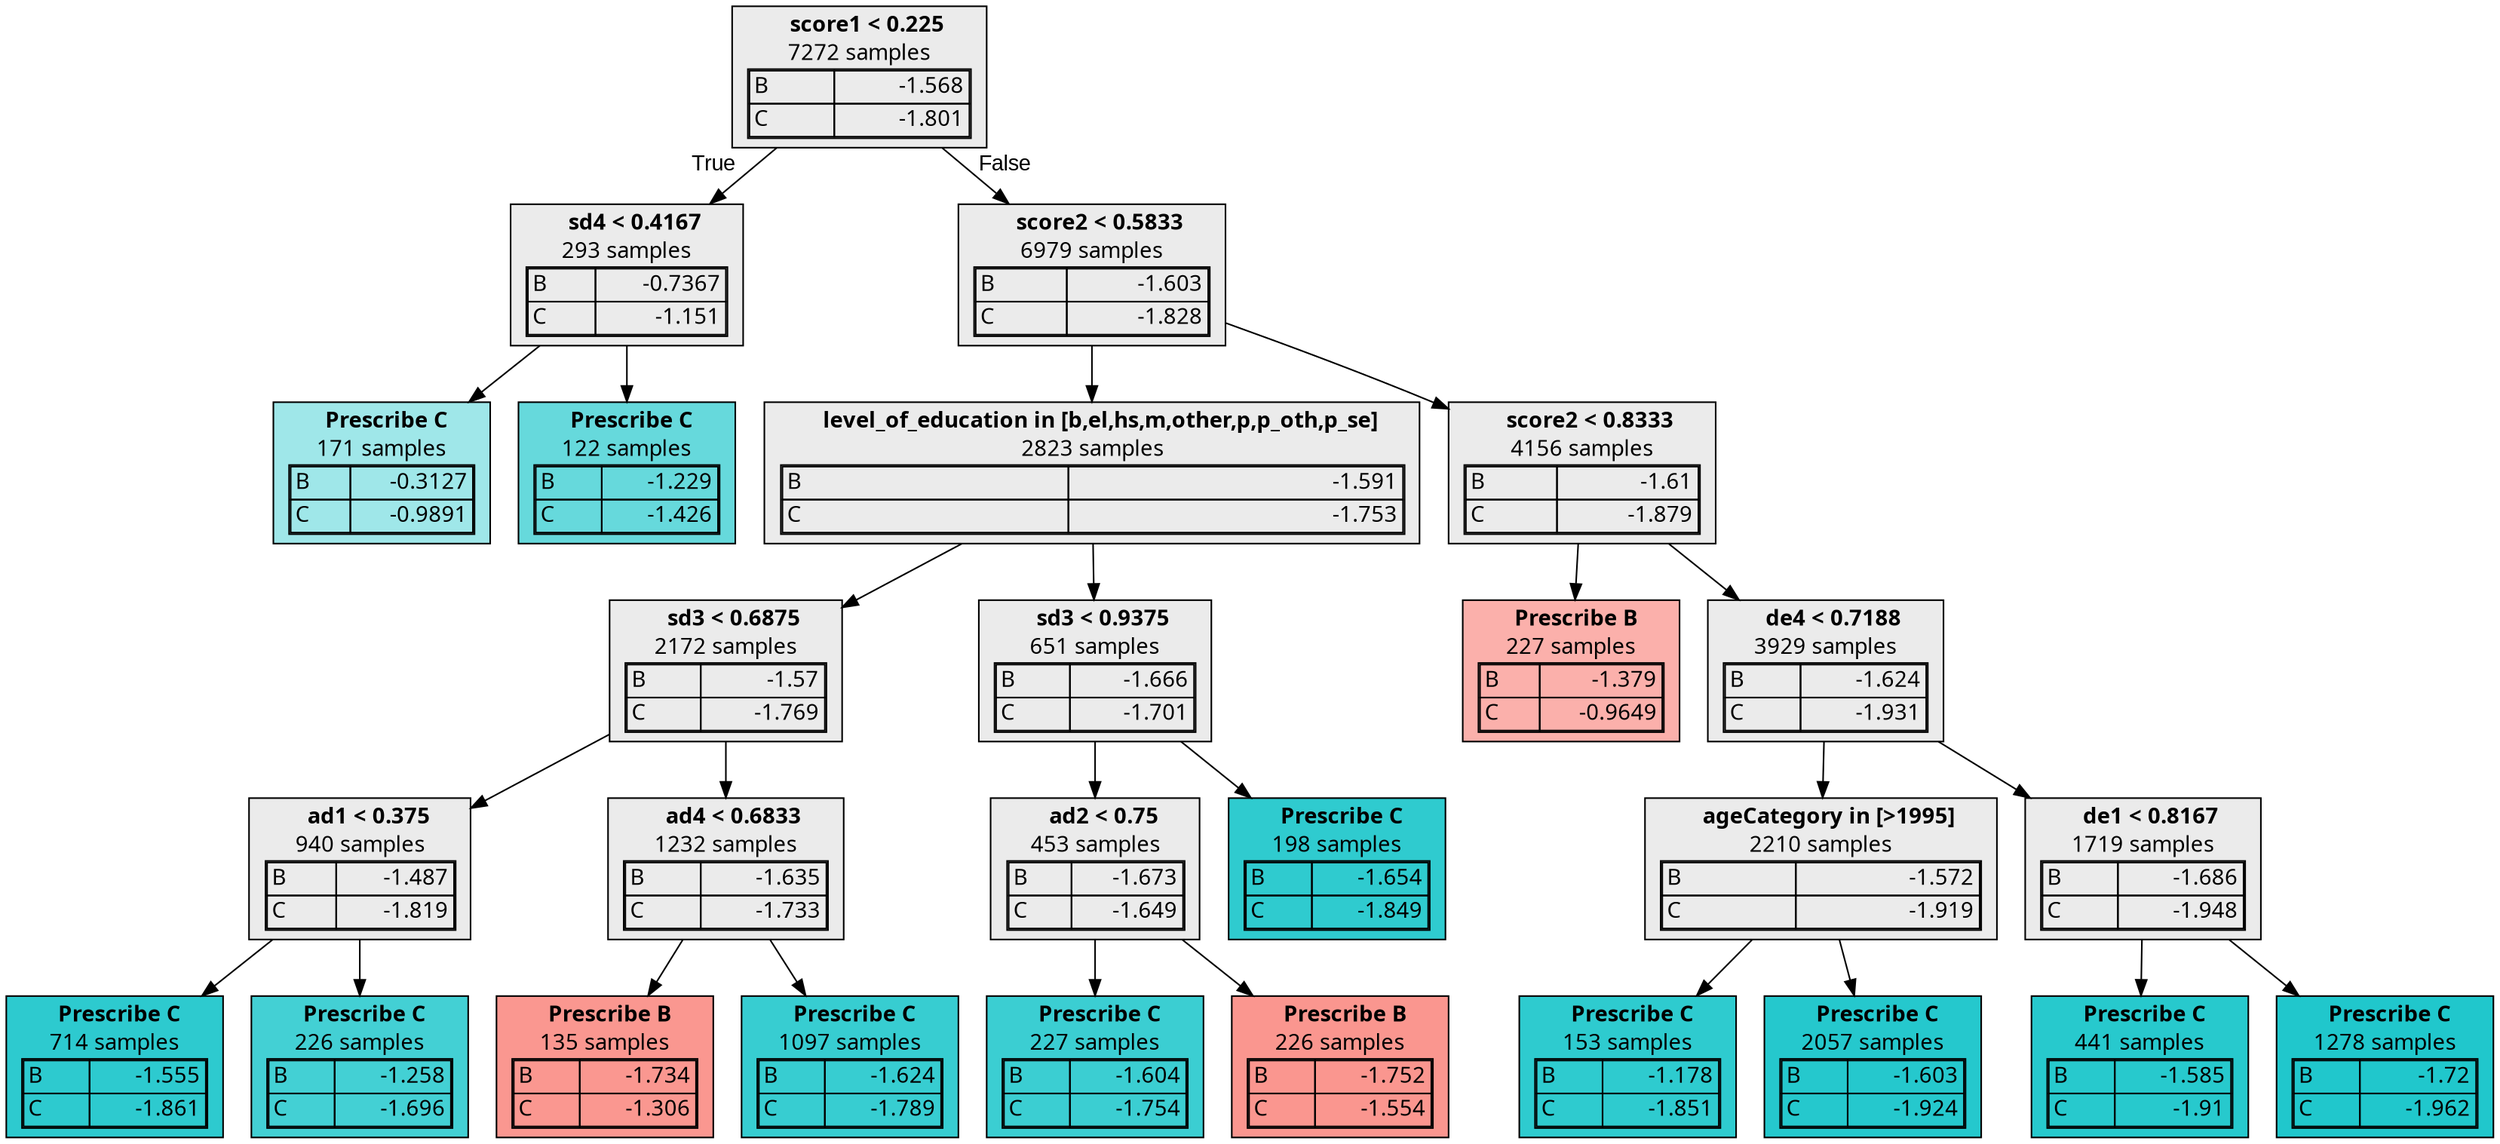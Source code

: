 digraph {
    1 [label=<  <TABLE BORDER="0" CELLPADDING="0">
      <TR>
    <TD>
      <B> score1 &lt; 0.225</B>
    </TD>
  </TR>

    <TR>
      <TD>7272 samples</TD>
    </TR>
    <TR>
  <TD>
    <TABLE CELLSPACING="0">
      
        <TR >
    <TD ALIGN="LEFT">B</TD>
    <TD ALIGN="RIGHT">-1.568</TD>
  </TR>
  <TR class="highlighted">
    <TD ALIGN="LEFT">C</TD>
    <TD ALIGN="RIGHT">-1.801</TD>
  </TR>

    </TABLE>
  </TD>
</TR>

  </TABLE>
>,fillcolor="#EBEBEB",shape=box,fontname="bold arial",style="filled"];
    1 -> 2 [labeldistance=2.5, labelangle=45, headlabel="True",fontname="arial"];
    1 -> 5 [labeldistance=2.5, labelangle=-45, headlabel="False",fontname="arial"];
    2 [label=<  <TABLE BORDER="0" CELLPADDING="0">
      <TR>
    <TD>
      <B> sd4 &lt; 0.4167</B>
    </TD>
  </TR>

    <TR>
      <TD>293 samples</TD>
    </TR>
    <TR>
  <TD>
    <TABLE CELLSPACING="0">
      
        <TR >
    <TD ALIGN="LEFT">B</TD>
    <TD ALIGN="RIGHT">-0.7367</TD>
  </TR>
  <TR class="highlighted">
    <TD ALIGN="LEFT">C</TD>
    <TD ALIGN="RIGHT">-1.151</TD>
  </TR>

    </TABLE>
  </TD>
</TR>

  </TABLE>
>,fillcolor="#EBEBEB",shape=box,fontname="bold arial",style="filled"];
    2 -> 3;
    2 -> 4;
    3 [label=<  <TABLE BORDER="0" CELLPADDING="0">
      <TR>
    <TD>
      <B>Prescribe C</B>
    </TD>
  </TR>

    <TR>
      <TD>171 samples</TD>
    </TR>
    <TR>
  <TD>
    <TABLE CELLSPACING="0">
      
        <TR >
    <TD ALIGN="LEFT">B</TD>
    <TD ALIGN="RIGHT">-0.3127</TD>
  </TR>
  <TR class="highlighted">
    <TD ALIGN="LEFT">C</TD>
    <TD ALIGN="RIGHT">-0.9891</TD>
  </TR>

    </TABLE>
  </TD>
</TR>

  </TABLE>
>,fillcolor="#00BFC460",shape=box,fontname="bold arial",style="filled",color=black];
    4 [label=<  <TABLE BORDER="0" CELLPADDING="0">
      <TR>
    <TD>
      <B>Prescribe C</B>
    </TD>
  </TR>

    <TR>
      <TD>122 samples</TD>
    </TR>
    <TR>
  <TD>
    <TABLE CELLSPACING="0">
      
        <TR >
    <TD ALIGN="LEFT">B</TD>
    <TD ALIGN="RIGHT">-1.229</TD>
  </TR>
  <TR class="highlighted">
    <TD ALIGN="LEFT">C</TD>
    <TD ALIGN="RIGHT">-1.426</TD>
  </TR>

    </TABLE>
  </TD>
</TR>

  </TABLE>
>,fillcolor="#00BFC499",shape=box,fontname="bold arial",style="filled",color=black];
    5 [label=<  <TABLE BORDER="0" CELLPADDING="0">
      <TR>
    <TD>
      <B> score2 &lt; 0.5833</B>
    </TD>
  </TR>

    <TR>
      <TD>6979 samples</TD>
    </TR>
    <TR>
  <TD>
    <TABLE CELLSPACING="0">
      
        <TR >
    <TD ALIGN="LEFT">B</TD>
    <TD ALIGN="RIGHT">-1.603</TD>
  </TR>
  <TR class="highlighted">
    <TD ALIGN="LEFT">C</TD>
    <TD ALIGN="RIGHT">-1.828</TD>
  </TR>

    </TABLE>
  </TD>
</TR>

  </TABLE>
>,fillcolor="#EBEBEB",shape=box,fontname="bold arial",style="filled"];
    5 -> 6;
    5 -> 19;
    6 [label=<  <TABLE BORDER="0" CELLPADDING="0">
      <TR>
    <TD>
      <B> level_of_education in [b,el,hs,m,other,p,p_oth,p_se]</B>
    </TD>
  </TR>

    <TR>
      <TD>2823 samples</TD>
    </TR>
    <TR>
  <TD>
    <TABLE CELLSPACING="0">
      
        <TR >
    <TD ALIGN="LEFT">B</TD>
    <TD ALIGN="RIGHT">-1.591</TD>
  </TR>
  <TR class="highlighted">
    <TD ALIGN="LEFT">C</TD>
    <TD ALIGN="RIGHT">-1.753</TD>
  </TR>

    </TABLE>
  </TD>
</TR>

  </TABLE>
>,fillcolor="#EBEBEB",shape=box,fontname="bold arial",style="filled"];
    6 -> 7;
    6 -> 14;
    7 [label=<  <TABLE BORDER="0" CELLPADDING="0">
      <TR>
    <TD>
      <B> sd3 &lt; 0.6875</B>
    </TD>
  </TR>

    <TR>
      <TD>2172 samples</TD>
    </TR>
    <TR>
  <TD>
    <TABLE CELLSPACING="0">
      
        <TR >
    <TD ALIGN="LEFT">B</TD>
    <TD ALIGN="RIGHT">-1.57</TD>
  </TR>
  <TR class="highlighted">
    <TD ALIGN="LEFT">C</TD>
    <TD ALIGN="RIGHT">-1.769</TD>
  </TR>

    </TABLE>
  </TD>
</TR>

  </TABLE>
>,fillcolor="#EBEBEB",shape=box,fontname="bold arial",style="filled"];
    7 -> 8;
    7 -> 11;
    8 [label=<  <TABLE BORDER="0" CELLPADDING="0">
      <TR>
    <TD>
      <B> ad1 &lt; 0.375</B>
    </TD>
  </TR>

    <TR>
      <TD>940 samples</TD>
    </TR>
    <TR>
  <TD>
    <TABLE CELLSPACING="0">
      
        <TR >
    <TD ALIGN="LEFT">B</TD>
    <TD ALIGN="RIGHT">-1.487</TD>
  </TR>
  <TR class="highlighted">
    <TD ALIGN="LEFT">C</TD>
    <TD ALIGN="RIGHT">-1.819</TD>
  </TR>

    </TABLE>
  </TD>
</TR>

  </TABLE>
>,fillcolor="#EBEBEB",shape=box,fontname="bold arial",style="filled"];
    8 -> 9;
    8 -> 10;
    9 [label=<  <TABLE BORDER="0" CELLPADDING="0">
      <TR>
    <TD>
      <B>Prescribe C</B>
    </TD>
  </TR>

    <TR>
      <TD>714 samples</TD>
    </TR>
    <TR>
  <TD>
    <TABLE CELLSPACING="0">
      
        <TR >
    <TD ALIGN="LEFT">B</TD>
    <TD ALIGN="RIGHT">-1.555</TD>
  </TR>
  <TR class="highlighted">
    <TD ALIGN="LEFT">C</TD>
    <TD ALIGN="RIGHT">-1.861</TD>
  </TR>

    </TABLE>
  </TD>
</TR>

  </TABLE>
>,fillcolor="#00BFC4d2",shape=box,fontname="bold arial",style="filled",color=black];
    10 [label=<  <TABLE BORDER="0" CELLPADDING="0">
      <TR>
    <TD>
      <B>Prescribe C</B>
    </TD>
  </TR>

    <TR>
      <TD>226 samples</TD>
    </TR>
    <TR>
  <TD>
    <TABLE CELLSPACING="0">
      
        <TR >
    <TD ALIGN="LEFT">B</TD>
    <TD ALIGN="RIGHT">-1.258</TD>
  </TR>
  <TR class="highlighted">
    <TD ALIGN="LEFT">C</TD>
    <TD ALIGN="RIGHT">-1.696</TD>
  </TR>

    </TABLE>
  </TD>
</TR>

  </TABLE>
>,fillcolor="#00BFC4bc",shape=box,fontname="bold arial",style="filled",color=black];
    11 [label=<  <TABLE BORDER="0" CELLPADDING="0">
      <TR>
    <TD>
      <B> ad4 &lt; 0.6833</B>
    </TD>
  </TR>

    <TR>
      <TD>1232 samples</TD>
    </TR>
    <TR>
  <TD>
    <TABLE CELLSPACING="0">
      
        <TR >
    <TD ALIGN="LEFT">B</TD>
    <TD ALIGN="RIGHT">-1.635</TD>
  </TR>
  <TR class="highlighted">
    <TD ALIGN="LEFT">C</TD>
    <TD ALIGN="RIGHT">-1.733</TD>
  </TR>

    </TABLE>
  </TD>
</TR>

  </TABLE>
>,fillcolor="#EBEBEB",shape=box,fontname="bold arial",style="filled"];
    11 -> 12;
    11 -> 13;
    12 [label=<  <TABLE BORDER="0" CELLPADDING="0">
      <TR>
    <TD>
      <B>Prescribe B</B>
    </TD>
  </TR>

    <TR>
      <TD>135 samples</TD>
    </TR>
    <TR>
  <TD>
    <TABLE CELLSPACING="0">
      
        <TR class="highlighted">
    <TD ALIGN="LEFT">B</TD>
    <TD ALIGN="RIGHT">-1.734</TD>
  </TR>
  <TR >
    <TD ALIGN="LEFT">C</TD>
    <TD ALIGN="RIGHT">-1.306</TD>
  </TR>

    </TABLE>
  </TD>
</TR>

  </TABLE>
>,fillcolor="#F8766Dc1",shape=box,fontname="bold arial",style="filled",color=black];
    13 [label=<  <TABLE BORDER="0" CELLPADDING="0">
      <TR>
    <TD>
      <B>Prescribe C</B>
    </TD>
  </TR>

    <TR>
      <TD>1097 samples</TD>
    </TR>
    <TR>
  <TD>
    <TABLE CELLSPACING="0">
      
        <TR >
    <TD ALIGN="LEFT">B</TD>
    <TD ALIGN="RIGHT">-1.624</TD>
  </TR>
  <TR class="highlighted">
    <TD ALIGN="LEFT">C</TD>
    <TD ALIGN="RIGHT">-1.789</TD>
  </TR>

    </TABLE>
  </TD>
</TR>

  </TABLE>
>,fillcolor="#00BFC4c8",shape=box,fontname="bold arial",style="filled",color=black];
    14 [label=<  <TABLE BORDER="0" CELLPADDING="0">
      <TR>
    <TD>
      <B> sd3 &lt; 0.9375</B>
    </TD>
  </TR>

    <TR>
      <TD>651 samples</TD>
    </TR>
    <TR>
  <TD>
    <TABLE CELLSPACING="0">
      
        <TR >
    <TD ALIGN="LEFT">B</TD>
    <TD ALIGN="RIGHT">-1.666</TD>
  </TR>
  <TR class="highlighted">
    <TD ALIGN="LEFT">C</TD>
    <TD ALIGN="RIGHT">-1.701</TD>
  </TR>

    </TABLE>
  </TD>
</TR>

  </TABLE>
>,fillcolor="#EBEBEB",shape=box,fontname="bold arial",style="filled"];
    14 -> 15;
    14 -> 18;
    15 [label=<  <TABLE BORDER="0" CELLPADDING="0">
      <TR>
    <TD>
      <B> ad2 &lt; 0.75</B>
    </TD>
  </TR>

    <TR>
      <TD>453 samples</TD>
    </TR>
    <TR>
  <TD>
    <TABLE CELLSPACING="0">
      
        <TR class="highlighted">
    <TD ALIGN="LEFT">B</TD>
    <TD ALIGN="RIGHT">-1.673</TD>
  </TR>
  <TR >
    <TD ALIGN="LEFT">C</TD>
    <TD ALIGN="RIGHT">-1.649</TD>
  </TR>

    </TABLE>
  </TD>
</TR>

  </TABLE>
>,fillcolor="#EBEBEB",shape=box,fontname="bold arial",style="filled"];
    15 -> 16;
    15 -> 17;
    16 [label=<  <TABLE BORDER="0" CELLPADDING="0">
      <TR>
    <TD>
      <B>Prescribe C</B>
    </TD>
  </TR>

    <TR>
      <TD>227 samples</TD>
    </TR>
    <TR>
  <TD>
    <TABLE CELLSPACING="0">
      
        <TR >
    <TD ALIGN="LEFT">B</TD>
    <TD ALIGN="RIGHT">-1.604</TD>
  </TR>
  <TR class="highlighted">
    <TD ALIGN="LEFT">C</TD>
    <TD ALIGN="RIGHT">-1.754</TD>
  </TR>

    </TABLE>
  </TD>
</TR>

  </TABLE>
>,fillcolor="#00BFC4c4",shape=box,fontname="bold arial",style="filled",color=black];
    17 [label=<  <TABLE BORDER="0" CELLPADDING="0">
      <TR>
    <TD>
      <B>Prescribe B</B>
    </TD>
  </TR>

    <TR>
      <TD>226 samples</TD>
    </TR>
    <TR>
  <TD>
    <TABLE CELLSPACING="0">
      
        <TR class="highlighted">
    <TD ALIGN="LEFT">B</TD>
    <TD ALIGN="RIGHT">-1.752</TD>
  </TR>
  <TR >
    <TD ALIGN="LEFT">C</TD>
    <TD ALIGN="RIGHT">-1.554</TD>
  </TR>

    </TABLE>
  </TD>
</TR>

  </TABLE>
>,fillcolor="#F8766Dc3",shape=box,fontname="bold arial",style="filled",color=black];
    18 [label=<  <TABLE BORDER="0" CELLPADDING="0">
      <TR>
    <TD>
      <B>Prescribe C</B>
    </TD>
  </TR>

    <TR>
      <TD>198 samples</TD>
    </TR>
    <TR>
  <TD>
    <TABLE CELLSPACING="0">
      
        <TR >
    <TD ALIGN="LEFT">B</TD>
    <TD ALIGN="RIGHT">-1.654</TD>
  </TR>
  <TR class="highlighted">
    <TD ALIGN="LEFT">C</TD>
    <TD ALIGN="RIGHT">-1.849</TD>
  </TR>

    </TABLE>
  </TD>
</TR>

  </TABLE>
>,fillcolor="#00BFC4d0",shape=box,fontname="bold arial",style="filled",color=black];
    19 [label=<  <TABLE BORDER="0" CELLPADDING="0">
      <TR>
    <TD>
      <B> score2 &lt; 0.8333</B>
    </TD>
  </TR>

    <TR>
      <TD>4156 samples</TD>
    </TR>
    <TR>
  <TD>
    <TABLE CELLSPACING="0">
      
        <TR >
    <TD ALIGN="LEFT">B</TD>
    <TD ALIGN="RIGHT">-1.61</TD>
  </TR>
  <TR class="highlighted">
    <TD ALIGN="LEFT">C</TD>
    <TD ALIGN="RIGHT">-1.879</TD>
  </TR>

    </TABLE>
  </TD>
</TR>

  </TABLE>
>,fillcolor="#EBEBEB",shape=box,fontname="bold arial",style="filled"];
    19 -> 20;
    19 -> 21;
    20 [label=<  <TABLE BORDER="0" CELLPADDING="0">
      <TR>
    <TD>
      <B>Prescribe B</B>
    </TD>
  </TR>

    <TR>
      <TD>227 samples</TD>
    </TR>
    <TR>
  <TD>
    <TABLE CELLSPACING="0">
      
        <TR class="highlighted">
    <TD ALIGN="LEFT">B</TD>
    <TD ALIGN="RIGHT">-1.379</TD>
  </TR>
  <TR >
    <TD ALIGN="LEFT">C</TD>
    <TD ALIGN="RIGHT">-0.9649</TD>
  </TR>

    </TABLE>
  </TD>
</TR>

  </TABLE>
>,fillcolor="#F8766D93",shape=box,fontname="bold arial",style="filled",color=black];
    21 [label=<  <TABLE BORDER="0" CELLPADDING="0">
      <TR>
    <TD>
      <B> de4 &lt; 0.7188</B>
    </TD>
  </TR>

    <TR>
      <TD>3929 samples</TD>
    </TR>
    <TR>
  <TD>
    <TABLE CELLSPACING="0">
      
        <TR >
    <TD ALIGN="LEFT">B</TD>
    <TD ALIGN="RIGHT">-1.624</TD>
  </TR>
  <TR class="highlighted">
    <TD ALIGN="LEFT">C</TD>
    <TD ALIGN="RIGHT">-1.931</TD>
  </TR>

    </TABLE>
  </TD>
</TR>

  </TABLE>
>,fillcolor="#EBEBEB",shape=box,fontname="bold arial",style="filled"];
    21 -> 22;
    21 -> 25;
    22 [label=<  <TABLE BORDER="0" CELLPADDING="0">
      <TR>
    <TD>
      <B> ageCategory in [&gt;1995]</B>
    </TD>
  </TR>

    <TR>
      <TD>2210 samples</TD>
    </TR>
    <TR>
  <TD>
    <TABLE CELLSPACING="0">
      
        <TR >
    <TD ALIGN="LEFT">B</TD>
    <TD ALIGN="RIGHT">-1.572</TD>
  </TR>
  <TR class="highlighted">
    <TD ALIGN="LEFT">C</TD>
    <TD ALIGN="RIGHT">-1.919</TD>
  </TR>

    </TABLE>
  </TD>
</TR>

  </TABLE>
>,fillcolor="#EBEBEB",shape=box,fontname="bold arial",style="filled"];
    22 -> 23;
    22 -> 24;
    23 [label=<  <TABLE BORDER="0" CELLPADDING="0">
      <TR>
    <TD>
      <B>Prescribe C</B>
    </TD>
  </TR>

    <TR>
      <TD>153 samples</TD>
    </TR>
    <TR>
  <TD>
    <TABLE CELLSPACING="0">
      
        <TR >
    <TD ALIGN="LEFT">B</TD>
    <TD ALIGN="RIGHT">-1.178</TD>
  </TR>
  <TR class="highlighted">
    <TD ALIGN="LEFT">C</TD>
    <TD ALIGN="RIGHT">-1.851</TD>
  </TR>

    </TABLE>
  </TD>
</TR>

  </TABLE>
>,fillcolor="#00BFC4d1",shape=box,fontname="bold arial",style="filled",color=black];
    24 [label=<  <TABLE BORDER="0" CELLPADDING="0">
      <TR>
    <TD>
      <B>Prescribe C</B>
    </TD>
  </TR>

    <TR>
      <TD>2057 samples</TD>
    </TR>
    <TR>
  <TD>
    <TABLE CELLSPACING="0">
      
        <TR >
    <TD ALIGN="LEFT">B</TD>
    <TD ALIGN="RIGHT">-1.603</TD>
  </TR>
  <TR class="highlighted">
    <TD ALIGN="LEFT">C</TD>
    <TD ALIGN="RIGHT">-1.924</TD>
  </TR>

    </TABLE>
  </TD>
</TR>

  </TABLE>
>,fillcolor="#00BFC4da",shape=box,fontname="bold arial",style="filled",color=black];
    25 [label=<  <TABLE BORDER="0" CELLPADDING="0">
      <TR>
    <TD>
      <B> de1 &lt; 0.8167</B>
    </TD>
  </TR>

    <TR>
      <TD>1719 samples</TD>
    </TR>
    <TR>
  <TD>
    <TABLE CELLSPACING="0">
      
        <TR >
    <TD ALIGN="LEFT">B</TD>
    <TD ALIGN="RIGHT">-1.686</TD>
  </TR>
  <TR class="highlighted">
    <TD ALIGN="LEFT">C</TD>
    <TD ALIGN="RIGHT">-1.948</TD>
  </TR>

    </TABLE>
  </TD>
</TR>

  </TABLE>
>,fillcolor="#EBEBEB",shape=box,fontname="bold arial",style="filled"];
    25 -> 26;
    25 -> 27;
    26 [label=<  <TABLE BORDER="0" CELLPADDING="0">
      <TR>
    <TD>
      <B>Prescribe C</B>
    </TD>
  </TR>

    <TR>
      <TD>441 samples</TD>
    </TR>
    <TR>
  <TD>
    <TABLE CELLSPACING="0">
      
        <TR >
    <TD ALIGN="LEFT">B</TD>
    <TD ALIGN="RIGHT">-1.585</TD>
  </TR>
  <TR class="highlighted">
    <TD ALIGN="LEFT">C</TD>
    <TD ALIGN="RIGHT">-1.91</TD>
  </TR>

    </TABLE>
  </TD>
</TR>

  </TABLE>
>,fillcolor="#00BFC4d8",shape=box,fontname="bold arial",style="filled",color=black];
    27 [label=<  <TABLE BORDER="0" CELLPADDING="0">
      <TR>
    <TD>
      <B>Prescribe C</B>
    </TD>
  </TR>

    <TR>
      <TD>1278 samples</TD>
    </TR>
    <TR>
  <TD>
    <TABLE CELLSPACING="0">
      
        <TR >
    <TD ALIGN="LEFT">B</TD>
    <TD ALIGN="RIGHT">-1.72</TD>
  </TR>
  <TR class="highlighted">
    <TD ALIGN="LEFT">C</TD>
    <TD ALIGN="RIGHT">-1.962</TD>
  </TR>

    </TABLE>
  </TD>
</TR>

  </TABLE>
>,fillcolor="#00BFC4df",shape=box,fontname="bold arial",style="filled",color=black];
}

